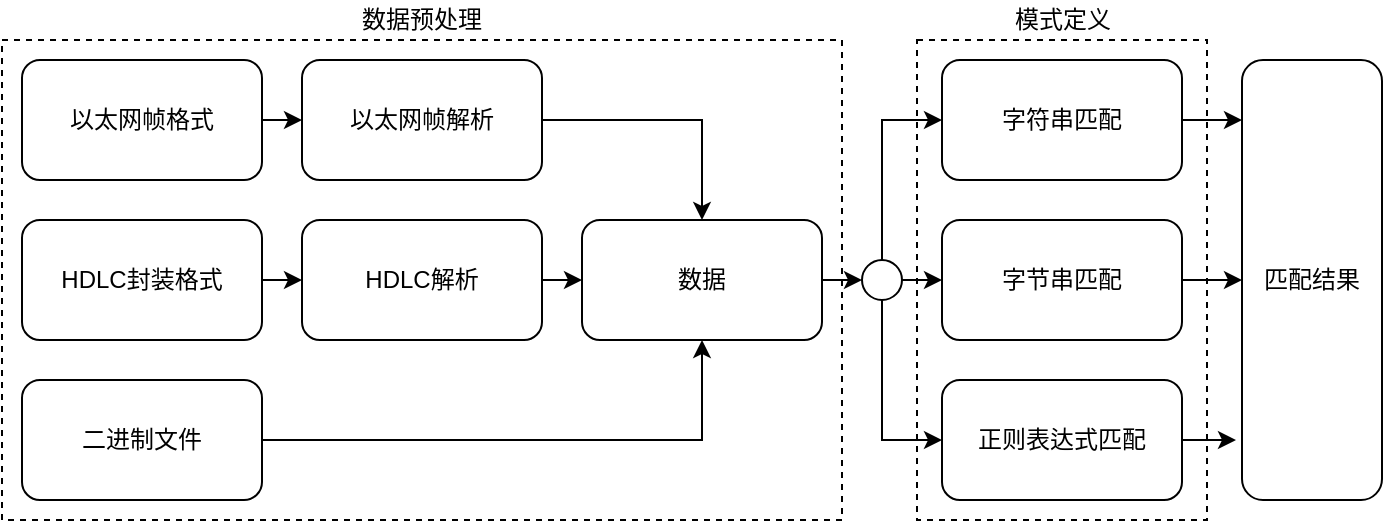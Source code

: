 <mxfile version="13.6.5" type="github">
  <diagram id="Lu7jV9PT-6K_haP5vz76" name="Page-1">
    <mxGraphModel grid="0" dx="702" dy="1632" gridSize="10" guides="1" tooltips="1" connect="1" arrows="1" fold="1" page="1" pageScale="1" pageWidth="827" pageHeight="1169" math="0" shadow="0">
      <root>
        <mxCell id="0" />
        <mxCell id="1" parent="0" />
        <mxCell id="kXkR8oMoCUmkeY0no0bQ-31" value="" parent="1" vertex="1" style="rounded=0;whiteSpace=wrap;html=1;dashed=1;">
          <mxGeometry as="geometry" height="240" width="420" x="40" y="410" />
        </mxCell>
        <mxCell id="kXkR8oMoCUmkeY0no0bQ-29" value="" parent="1" vertex="1" style="rounded=0;whiteSpace=wrap;html=1;dashed=1;">
          <mxGeometry as="geometry" height="240" width="145" x="497.5" y="410" />
        </mxCell>
        <mxCell id="kXkR8oMoCUmkeY0no0bQ-12" parent="1" style="edgeStyle=orthogonalEdgeStyle;rounded=0;orthogonalLoop=1;jettySize=auto;html=1;exitX=1;exitY=0.5;exitDx=0;exitDy=0;entryX=0.5;entryY=1;entryDx=0;entryDy=0;" edge="1" source="kXkR8oMoCUmkeY0no0bQ-1" target="kXkR8oMoCUmkeY0no0bQ-4">
          <mxGeometry as="geometry" relative="1" />
        </mxCell>
        <mxCell id="kXkR8oMoCUmkeY0no0bQ-1" value="二进制文件" parent="1" vertex="1" style="rounded=1;whiteSpace=wrap;html=1;">
          <mxGeometry as="geometry" height="60" width="120" x="50" y="580" />
        </mxCell>
        <mxCell id="kXkR8oMoCUmkeY0no0bQ-11" parent="1" style="edgeStyle=orthogonalEdgeStyle;rounded=0;orthogonalLoop=1;jettySize=auto;html=1;exitX=1;exitY=0.5;exitDx=0;exitDy=0;entryX=0;entryY=0.5;entryDx=0;entryDy=0;" edge="1" source="kXkR8oMoCUmkeY0no0bQ-2" target="kXkR8oMoCUmkeY0no0bQ-8">
          <mxGeometry as="geometry" relative="1" />
        </mxCell>
        <mxCell id="kXkR8oMoCUmkeY0no0bQ-2" value="HDLC封装格式" parent="1" vertex="1" style="rounded=1;whiteSpace=wrap;html=1;">
          <mxGeometry as="geometry" height="60" width="120" x="50" y="500" />
        </mxCell>
        <mxCell id="kXkR8oMoCUmkeY0no0bQ-10" parent="1" style="edgeStyle=orthogonalEdgeStyle;rounded=0;orthogonalLoop=1;jettySize=auto;html=1;exitX=1;exitY=0.5;exitDx=0;exitDy=0;entryX=0;entryY=0.5;entryDx=0;entryDy=0;" edge="1" source="kXkR8oMoCUmkeY0no0bQ-3" target="kXkR8oMoCUmkeY0no0bQ-9">
          <mxGeometry as="geometry" relative="1" />
        </mxCell>
        <mxCell id="kXkR8oMoCUmkeY0no0bQ-3" value="以太网帧格式" parent="1" vertex="1" style="rounded=1;whiteSpace=wrap;html=1;">
          <mxGeometry as="geometry" height="60" width="120" x="50" y="420" />
        </mxCell>
        <mxCell id="kXkR8oMoCUmkeY0no0bQ-17" parent="1" style="edgeStyle=orthogonalEdgeStyle;rounded=0;orthogonalLoop=1;jettySize=auto;html=1;exitX=1;exitY=0.5;exitDx=0;exitDy=0;entryX=0;entryY=0.5;entryDx=0;entryDy=0;" edge="1" source="kXkR8oMoCUmkeY0no0bQ-4" target="kXkR8oMoCUmkeY0no0bQ-16">
          <mxGeometry as="geometry" relative="1" />
        </mxCell>
        <mxCell id="kXkR8oMoCUmkeY0no0bQ-4" value="数据" parent="1" vertex="1" style="rounded=1;whiteSpace=wrap;html=1;">
          <mxGeometry as="geometry" height="60" width="120" x="330" y="500" />
        </mxCell>
        <mxCell id="kXkR8oMoCUmkeY0no0bQ-13" parent="1" style="edgeStyle=orthogonalEdgeStyle;rounded=0;orthogonalLoop=1;jettySize=auto;html=1;exitX=1;exitY=0.5;exitDx=0;exitDy=0;entryX=0;entryY=0.5;entryDx=0;entryDy=0;" edge="1" source="kXkR8oMoCUmkeY0no0bQ-8" target="kXkR8oMoCUmkeY0no0bQ-4">
          <mxGeometry as="geometry" relative="1" />
        </mxCell>
        <mxCell id="kXkR8oMoCUmkeY0no0bQ-8" value="HDLC解析" parent="1" vertex="1" style="rounded=1;whiteSpace=wrap;html=1;">
          <mxGeometry as="geometry" height="60" width="120" x="190" y="500" />
        </mxCell>
        <mxCell id="kXkR8oMoCUmkeY0no0bQ-14" parent="1" style="edgeStyle=orthogonalEdgeStyle;rounded=0;orthogonalLoop=1;jettySize=auto;html=1;exitX=1;exitY=0.5;exitDx=0;exitDy=0;" edge="1" source="kXkR8oMoCUmkeY0no0bQ-9" target="kXkR8oMoCUmkeY0no0bQ-4">
          <mxGeometry as="geometry" relative="1" />
        </mxCell>
        <mxCell id="kXkR8oMoCUmkeY0no0bQ-9" value="以太网帧解析" parent="1" vertex="1" style="rounded=1;whiteSpace=wrap;html=1;">
          <mxGeometry as="geometry" height="60" width="120" x="190" y="420" />
        </mxCell>
        <mxCell id="kXkR8oMoCUmkeY0no0bQ-21" parent="1" style="edgeStyle=orthogonalEdgeStyle;rounded=0;orthogonalLoop=1;jettySize=auto;html=1;exitX=0.5;exitY=0;exitDx=0;exitDy=0;entryX=0;entryY=0.5;entryDx=0;entryDy=0;" edge="1" source="kXkR8oMoCUmkeY0no0bQ-16" target="kXkR8oMoCUmkeY0no0bQ-20">
          <mxGeometry as="geometry" relative="1" />
        </mxCell>
        <mxCell id="kXkR8oMoCUmkeY0no0bQ-23" parent="1" style="edgeStyle=orthogonalEdgeStyle;rounded=0;orthogonalLoop=1;jettySize=auto;html=1;exitX=1;exitY=0.5;exitDx=0;exitDy=0;entryX=0;entryY=0.5;entryDx=0;entryDy=0;" edge="1" source="kXkR8oMoCUmkeY0no0bQ-16" target="kXkR8oMoCUmkeY0no0bQ-19">
          <mxGeometry as="geometry" relative="1" />
        </mxCell>
        <mxCell id="kXkR8oMoCUmkeY0no0bQ-24" parent="1" style="edgeStyle=orthogonalEdgeStyle;rounded=0;orthogonalLoop=1;jettySize=auto;html=1;exitX=0.5;exitY=1;exitDx=0;exitDy=0;entryX=0;entryY=0.5;entryDx=0;entryDy=0;" edge="1" source="kXkR8oMoCUmkeY0no0bQ-16" target="kXkR8oMoCUmkeY0no0bQ-18">
          <mxGeometry as="geometry" relative="1" />
        </mxCell>
        <mxCell id="kXkR8oMoCUmkeY0no0bQ-16" value="" parent="1" vertex="1" style="ellipse;whiteSpace=wrap;html=1;">
          <mxGeometry as="geometry" height="20" width="20" x="470" y="520" />
        </mxCell>
        <mxCell id="kXkR8oMoCUmkeY0no0bQ-28" parent="1" style="edgeStyle=orthogonalEdgeStyle;rounded=0;orthogonalLoop=1;jettySize=auto;html=1;exitX=1;exitY=0.5;exitDx=0;exitDy=0;entryX=-0.043;entryY=0.868;entryDx=0;entryDy=0;entryPerimeter=0;" edge="1" source="kXkR8oMoCUmkeY0no0bQ-18" target="kXkR8oMoCUmkeY0no0bQ-25">
          <mxGeometry as="geometry" relative="1" />
        </mxCell>
        <mxCell id="kXkR8oMoCUmkeY0no0bQ-18" value="正则表达式匹配" parent="1" vertex="1" style="rounded=1;whiteSpace=wrap;html=1;">
          <mxGeometry as="geometry" height="60" width="120" x="510" y="580" />
        </mxCell>
        <mxCell id="kXkR8oMoCUmkeY0no0bQ-27" parent="1" style="edgeStyle=orthogonalEdgeStyle;rounded=0;orthogonalLoop=1;jettySize=auto;html=1;exitX=1;exitY=0.5;exitDx=0;exitDy=0;entryX=0;entryY=0.5;entryDx=0;entryDy=0;" edge="1" source="kXkR8oMoCUmkeY0no0bQ-19" target="kXkR8oMoCUmkeY0no0bQ-25">
          <mxGeometry as="geometry" relative="1" />
        </mxCell>
        <mxCell id="kXkR8oMoCUmkeY0no0bQ-19" value="字节串匹配" parent="1" vertex="1" style="rounded=1;whiteSpace=wrap;html=1;">
          <mxGeometry as="geometry" height="60" width="120" x="510" y="500" />
        </mxCell>
        <mxCell id="kXkR8oMoCUmkeY0no0bQ-26" parent="1" style="edgeStyle=orthogonalEdgeStyle;rounded=0;orthogonalLoop=1;jettySize=auto;html=1;exitX=1;exitY=0.5;exitDx=0;exitDy=0;entryX=0;entryY=0.136;entryDx=0;entryDy=0;entryPerimeter=0;" edge="1" source="kXkR8oMoCUmkeY0no0bQ-20" target="kXkR8oMoCUmkeY0no0bQ-25">
          <mxGeometry as="geometry" relative="1" />
        </mxCell>
        <mxCell id="kXkR8oMoCUmkeY0no0bQ-20" value="字符串匹配" parent="1" vertex="1" style="rounded=1;whiteSpace=wrap;html=1;">
          <mxGeometry as="geometry" height="60" width="120" x="510" y="420" />
        </mxCell>
        <mxCell id="kXkR8oMoCUmkeY0no0bQ-25" value="匹配结果" parent="1" vertex="1" style="rounded=1;whiteSpace=wrap;html=1;">
          <mxGeometry as="geometry" height="220" width="70" x="660" y="420" />
        </mxCell>
        <mxCell id="kXkR8oMoCUmkeY0no0bQ-30" value="模式定义" parent="1" vertex="1" style="text;html=1;strokeColor=none;fillColor=none;align=center;verticalAlign=middle;whiteSpace=wrap;rounded=0;dashed=1;">
          <mxGeometry as="geometry" height="20" width="72.5" x="533.75" y="390" />
        </mxCell>
        <mxCell id="kXkR8oMoCUmkeY0no0bQ-32" value="数据预处理" parent="1" vertex="1" style="text;html=1;strokeColor=none;fillColor=none;align=center;verticalAlign=middle;whiteSpace=wrap;rounded=0;dashed=1;">
          <mxGeometry as="geometry" height="20" width="80" x="210" y="390" />
        </mxCell>
      </root>
    </mxGraphModel>
  </diagram>
</mxfile>

